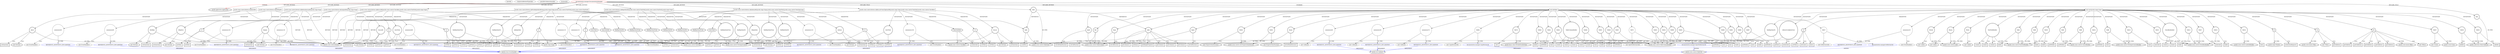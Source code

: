 digraph {
baseInfo[graphId=3242,category="extension_graph",isAnonymous=false,possibleRelation=true]
frameworkRelatedTypesInfo[0="javafx.application.Application"]
possibleCollaborationsInfo[0="3242~CLIENT_METHOD_DECLARATION-INSTANTIATION-~javafx.application.Application ~javafx.event.EventHandler ~false~true",1="3242~CLIENT_METHOD_DECLARATION-INSTANTIATION-~javafx.application.Application ~javafx.scene.control.TableCell ~false~false",2="3242~CLIENT_METHOD_DECLARATION-INSTANTIATION-~javafx.application.Application ~javafx.util.Callback ~false~true",3="3242~OVERRIDING_METHOD_DECLARATION-INSTANTIATION-~javafx.application.Application ~javafx.event.EventHandler ~false~true"]
locationInfo[projectName="jalbertcruz-Documentation-manager",filePath="/jalbertcruz-Documentation-manager/Documentation-manager-master/src/documentation/manager/DocumentationManager.java",contextSignature="DocumentationManager",graphId="3242"]
0[label="documentation.manager.DocumentationManager",vertexType="ROOT_CLIENT_CLASS_DECLARATION",isFrameworkType=false,color=red]
1[label="javafx.application.Application",vertexType="FRAMEWORK_CLASS_TYPE",isFrameworkType=true,peripheries=2]
2[label="data",vertexType="FIELD_DECLARATION",isFrameworkType=true,peripheries=2,shape=circle]
3[label="javafx.collections.ObservableList",vertexType="FRAMEWORK_INTERFACE_TYPE",isFrameworkType=true,peripheries=2]
4[label="table",vertexType="FIELD_DECLARATION",isFrameworkType=true,peripheries=2,shape=circle]
5[label="javafx.scene.control.TableView",vertexType="FRAMEWORK_CLASS_TYPE",isFrameworkType=true,peripheries=2]
6[label="void start(javafx.stage.Stage)",vertexType="OVERRIDING_METHOD_DECLARATION",isFrameworkType=false,shape=box]
7[label="st",vertexType="PARAMETER_DECLARATION",isFrameworkType=true,peripheries=2]
8[label="javafx.stage.Stage",vertexType="FRAMEWORK_CLASS_TYPE",isFrameworkType=true,peripheries=2]
10[label="setTitle()",vertexType="INSIDE_CALL",isFrameworkType=true,peripheries=2,shape=box]
12[label="lDesde",vertexType="VARIABLE_EXPRESION",isFrameworkType=true,peripheries=2,shape=circle]
13[label="javafx.scene.control.Label",vertexType="FRAMEWORK_CLASS_TYPE",isFrameworkType=true,peripheries=2]
11[label="new Label()",vertexType="CONSTRUCTOR_CALL",isFrameworkType=true,peripheries=2]
15[label="lHasta",vertexType="VARIABLE_EXPRESION",isFrameworkType=true,peripheries=2,shape=circle]
14[label="new Label()",vertexType="CONSTRUCTOR_CALL",isFrameworkType=true,peripheries=2]
18[label="lTexto",vertexType="VARIABLE_EXPRESION",isFrameworkType=true,peripheries=2,shape=circle]
17[label="new Label()",vertexType="CONSTRUCTOR_CALL",isFrameworkType=true,peripheries=2]
20[label="VAR4",vertexType="VARIABLE_EXPRESION",isFrameworkType=true,peripheries=2,shape=circle]
22[label="javafx.scene.control.TextFieldBuilder",vertexType="FRAMEWORK_CLASS_TYPE",isFrameworkType=true,peripheries=2]
21[label="build()",vertexType="INSIDE_CALL",isFrameworkType=true,peripheries=2,shape=box]
23[label="VAR5",vertexType="VARIABLE_EXPRESION",isFrameworkType=true,peripheries=2,shape=circle]
25[label="javafx.scene.control.ControlBuilder",vertexType="FRAMEWORK_CLASS_TYPE",isFrameworkType=true,peripheries=2]
24[label="prefWidth()",vertexType="INSIDE_CALL",isFrameworkType=true,peripheries=2,shape=box]
26[label="VAR6",vertexType="VARIABLE_EXPRESION",isFrameworkType=true,peripheries=2,shape=circle]
28[label="javafx.scene.control.TextInputControlBuilder",vertexType="FRAMEWORK_CLASS_TYPE",isFrameworkType=true,peripheries=2]
27[label="text()",vertexType="INSIDE_CALL",isFrameworkType=true,peripheries=2,shape=box]
29[label="TextFieldBuilder",vertexType="VARIABLE_EXPRESION",isFrameworkType=true,peripheries=2,shape=circle]
30[label="create()",vertexType="INSIDE_CALL",isFrameworkType=true,peripheries=2,shape=box]
32[label="VAR8",vertexType="VARIABLE_EXPRESION",isFrameworkType=true,peripheries=2,shape=circle]
33[label="build()",vertexType="INSIDE_CALL",isFrameworkType=true,peripheries=2,shape=box]
35[label="VAR9",vertexType="VARIABLE_EXPRESION",isFrameworkType=true,peripheries=2,shape=circle]
36[label="prefWidth()",vertexType="INSIDE_CALL",isFrameworkType=true,peripheries=2,shape=box]
38[label="VAR10",vertexType="VARIABLE_EXPRESION",isFrameworkType=true,peripheries=2,shape=circle]
39[label="text()",vertexType="INSIDE_CALL",isFrameworkType=true,peripheries=2,shape=box]
42[label="create()",vertexType="INSIDE_CALL",isFrameworkType=true,peripheries=2,shape=box]
43[label="VAR12",vertexType="VARIABLE_EXPRESION",isFrameworkType=true,peripheries=2,shape=circle]
45[label="javafx.scene.control.CheckBoxBuilder",vertexType="FRAMEWORK_CLASS_TYPE",isFrameworkType=true,peripheries=2]
44[label="build()",vertexType="INSIDE_CALL",isFrameworkType=true,peripheries=2,shape=box]
46[label="VAR13",vertexType="VARIABLE_EXPRESION",isFrameworkType=true,peripheries=2,shape=circle]
47[label="selected()",vertexType="INSIDE_CALL",isFrameworkType=true,peripheries=2,shape=box]
49[label="VAR14",vertexType="VARIABLE_EXPRESION",isFrameworkType=true,peripheries=2,shape=circle]
51[label="javafx.scene.control.LabeledBuilder",vertexType="FRAMEWORK_CLASS_TYPE",isFrameworkType=true,peripheries=2]
50[label="text()",vertexType="INSIDE_CALL",isFrameworkType=true,peripheries=2,shape=box]
52[label="CheckBoxBuilder",vertexType="VARIABLE_EXPRESION",isFrameworkType=true,peripheries=2,shape=circle]
53[label="create()",vertexType="INSIDE_CALL",isFrameworkType=true,peripheries=2,shape=box]
55[label="VAR16",vertexType="VARIABLE_EXPRESION",isFrameworkType=true,peripheries=2,shape=circle]
56[label="build()",vertexType="INSIDE_CALL",isFrameworkType=true,peripheries=2,shape=box]
58[label="VAR17",vertexType="VARIABLE_EXPRESION",isFrameworkType=true,peripheries=2,shape=circle]
59[label="selected()",vertexType="INSIDE_CALL",isFrameworkType=true,peripheries=2,shape=box]
62[label="create()",vertexType="INSIDE_CALL",isFrameworkType=true,peripheries=2,shape=box]
63[label="st",vertexType="VARIABLE_EXPRESION",isFrameworkType=true,peripheries=2,shape=circle]
65[label="javafx.stage.Window",vertexType="FRAMEWORK_CLASS_TYPE",isFrameworkType=true,peripheries=2]
64[label="setOnCloseRequest()",vertexType="INSIDE_CALL",isFrameworkType=true,peripheries=2,shape=box]
67[label="anonymous20",vertexType="VARIABLE_EXPRESION",isFrameworkType=false,shape=circle]
68[label="REFERENCE_ANONYMOUS_DECLARATION",vertexType="REFERENCE_ANONYMOUS_DECLARATION",isFrameworkType=false,color=blue]
69[label="javafx.event.EventHandler",vertexType="FRAMEWORK_INTERFACE_TYPE",isFrameworkType=true,peripheries=2]
66[label="new EventHandler()",vertexType="CONSTRUCTOR_CALL",isFrameworkType=false]
70[label="chBsaveConfigOnClose",vertexType="VARIABLE_EXPRESION",isFrameworkType=true,peripheries=2,shape=circle]
72[label="javafx.scene.control.CheckBox",vertexType="FRAMEWORK_CLASS_TYPE",isFrameworkType=true,peripheries=2]
71[label="isSelected()",vertexType="INSIDE_CALL",isFrameworkType=true,peripheries=2,shape=box]
73[label="findRepValueTo",vertexType="VARIABLE_EXPRESION",isFrameworkType=true,peripheries=2,shape=circle]
75[label="javafx.scene.control.TextInputControl",vertexType="FRAMEWORK_CLASS_TYPE",isFrameworkType=true,peripheries=2]
74[label="getText()",vertexType="INSIDE_CALL",isFrameworkType=true,peripheries=2,shape=box]
76[label="VAR23",vertexType="VARIABLE_EXPRESION",isFrameworkType=true,peripheries=2,shape=circle]
77[label="build()",vertexType="INSIDE_CALL",isFrameworkType=true,peripheries=2,shape=box]
79[label="VAR24",vertexType="VARIABLE_EXPRESION",isFrameworkType=true,peripheries=2,shape=circle]
80[label="prefWidth()",vertexType="INSIDE_CALL",isFrameworkType=true,peripheries=2,shape=box]
83[label="create()",vertexType="INSIDE_CALL",isFrameworkType=true,peripheries=2,shape=box]
85[label="vb",vertexType="VARIABLE_EXPRESION",isFrameworkType=true,peripheries=2,shape=circle]
86[label="javafx.scene.layout.VBox",vertexType="FRAMEWORK_CLASS_TYPE",isFrameworkType=true,peripheries=2]
84[label="new VBox()",vertexType="CONSTRUCTOR_CALL",isFrameworkType=true,peripheries=2]
88[label="hb",vertexType="VARIABLE_EXPRESION",isFrameworkType=true,peripheries=2,shape=circle]
89[label="javafx.scene.layout.HBox",vertexType="FRAMEWORK_CLASS_TYPE",isFrameworkType=true,peripheries=2]
87[label="new HBox()",vertexType="CONSTRUCTOR_CALL",isFrameworkType=true,peripheries=2]
90[label="VAR28",vertexType="VARIABLE_EXPRESION",isFrameworkType=true,peripheries=2,shape=circle]
91[label="addAll()",vertexType="INSIDE_CALL",isFrameworkType=true,peripheries=2,shape=box]
94[label="getChildren()",vertexType="INSIDE_CALL",isFrameworkType=true,peripheries=2,shape=box]
96[label="getChildren()",vertexType="INSIDE_CALL",isFrameworkType=true,peripheries=2,shape=box]
98[label="getChildren()",vertexType="INSIDE_CALL",isFrameworkType=true,peripheries=2,shape=box]
100[label="getChildren()",vertexType="INSIDE_CALL",isFrameworkType=true,peripheries=2,shape=box]
102[label="getChildren()",vertexType="INSIDE_CALL",isFrameworkType=true,peripheries=2,shape=box]
103[label="VAR34",vertexType="VARIABLE_EXPRESION",isFrameworkType=true,peripheries=2,shape=circle]
104[label="addAll()",vertexType="INSIDE_CALL",isFrameworkType=true,peripheries=2,shape=box]
107[label="getChildren()",vertexType="INSIDE_CALL",isFrameworkType=true,peripheries=2,shape=box]
109[label="setScene()",vertexType="INSIDE_CALL",isFrameworkType=true,peripheries=2,shape=box]
111[label="VAR37",vertexType="VARIABLE_EXPRESION",isFrameworkType=true,peripheries=2,shape=circle]
112[label="javafx.scene.Scene",vertexType="FRAMEWORK_CLASS_TYPE",isFrameworkType=true,peripheries=2]
110[label="new Scene()",vertexType="CONSTRUCTOR_CALL",isFrameworkType=true,peripheries=2]
114[label="show()",vertexType="INSIDE_CALL",isFrameworkType=true,peripheries=2,shape=box]
120[label="void mkTable()",vertexType="CLIENT_METHOD_DECLARATION",isFrameworkType=false,shape=box]
121[label="VAR40",vertexType="VARIABLE_EXPRESION",isFrameworkType=true,peripheries=2,shape=circle]
123[label="javafx.scene.control.TableColumnBuilder",vertexType="FRAMEWORK_CLASS_TYPE",isFrameworkType=true,peripheries=2]
122[label="build()",vertexType="INSIDE_CALL",isFrameworkType=true,peripheries=2,shape=box]
124[label="VAR41",vertexType="VARIABLE_EXPRESION",isFrameworkType=true,peripheries=2,shape=circle]
125[label="prefWidth()",vertexType="INSIDE_CALL",isFrameworkType=true,peripheries=2,shape=box]
127[label="VAR42",vertexType="VARIABLE_EXPRESION",isFrameworkType=true,peripheries=2,shape=circle]
128[label="text()",vertexType="INSIDE_CALL",isFrameworkType=true,peripheries=2,shape=box]
130[label="TableColumnBuilder",vertexType="VARIABLE_EXPRESION",isFrameworkType=true,peripheries=2,shape=circle]
131[label="create()",vertexType="INSIDE_CALL",isFrameworkType=true,peripheries=2,shape=box]
133[label="fname",vertexType="VARIABLE_EXPRESION",isFrameworkType=true,peripheries=2,shape=circle]
135[label="javafx.scene.control.TableColumn",vertexType="FRAMEWORK_CLASS_TYPE",isFrameworkType=true,peripheries=2]
134[label="setCellValueFactory()",vertexType="INSIDE_CALL",isFrameworkType=true,peripheries=2,shape=box]
137[label="VAR45",vertexType="VARIABLE_EXPRESION",isFrameworkType=true,peripheries=2,shape=circle]
138[label="javafx.scene.control.cell.PropertyValueFactory",vertexType="FRAMEWORK_CLASS_TYPE",isFrameworkType=true,peripheries=2]
136[label="new PropertyValueFactory()",vertexType="CONSTRUCTOR_CALL",isFrameworkType=true,peripheries=2]
139[label="VAR46",vertexType="VARIABLE_EXPRESION",isFrameworkType=true,peripheries=2,shape=circle]
140[label="build()",vertexType="INSIDE_CALL",isFrameworkType=true,peripheries=2,shape=box]
142[label="VAR47",vertexType="VARIABLE_EXPRESION",isFrameworkType=true,peripheries=2,shape=circle]
143[label="prefWidth()",vertexType="INSIDE_CALL",isFrameworkType=true,peripheries=2,shape=box]
145[label="VAR48",vertexType="VARIABLE_EXPRESION",isFrameworkType=true,peripheries=2,shape=circle]
146[label="text()",vertexType="INSIDE_CALL",isFrameworkType=true,peripheries=2,shape=box]
149[label="create()",vertexType="INSIDE_CALL",isFrameworkType=true,peripheries=2,shape=box]
150[label="fpath",vertexType="VARIABLE_EXPRESION",isFrameworkType=true,peripheries=2,shape=circle]
151[label="setCellValueFactory()",vertexType="INSIDE_CALL",isFrameworkType=true,peripheries=2,shape=box]
154[label="VAR51",vertexType="VARIABLE_EXPRESION",isFrameworkType=true,peripheries=2,shape=circle]
153[label="new PropertyValueFactory()",vertexType="CONSTRUCTOR_CALL",isFrameworkType=true,peripheries=2]
156[label="VAR52",vertexType="VARIABLE_EXPRESION",isFrameworkType=true,peripheries=2,shape=circle]
157[label="build()",vertexType="INSIDE_CALL",isFrameworkType=true,peripheries=2,shape=box]
159[label="VAR53",vertexType="VARIABLE_EXPRESION",isFrameworkType=true,peripheries=2,shape=circle]
160[label="prefWidth()",vertexType="INSIDE_CALL",isFrameworkType=true,peripheries=2,shape=box]
162[label="VAR54",vertexType="VARIABLE_EXPRESION",isFrameworkType=true,peripheries=2,shape=circle]
163[label="text()",vertexType="INSIDE_CALL",isFrameworkType=true,peripheries=2,shape=box]
166[label="create()",vertexType="INSIDE_CALL",isFrameworkType=true,peripheries=2,shape=box]
168[label="anonymous56",vertexType="VARIABLE_EXPRESION",isFrameworkType=false,shape=circle]
169[label="REFERENCE_ANONYMOUS_DECLARATION",vertexType="REFERENCE_ANONYMOUS_DECLARATION",isFrameworkType=false,color=blue]
170[label="javafx.util.Callback",vertexType="FRAMEWORK_INTERFACE_TYPE",isFrameworkType=true,peripheries=2]
167[label="new Callback()",vertexType="CONSTRUCTOR_CALL",isFrameworkType=false]
172[label="VAR57",vertexType="VARIABLE_EXPRESION",isFrameworkType=false,shape=circle]
173[label="documentation.manager.DelButtonCell",vertexType="REFERENCE_CLIENT_CLASS_DECLARATION",isFrameworkType=false,color=blue]
174[label="javafx.scene.control.TableCell",vertexType="FRAMEWORK_CLASS_TYPE",isFrameworkType=true,peripheries=2]
171[label="new DelButtonCell()",vertexType="CONSTRUCTOR_CALL",isFrameworkType=false]
175[label="fdel",vertexType="VARIABLE_EXPRESION",isFrameworkType=true,peripheries=2,shape=circle]
176[label="setCellFactory()",vertexType="INSIDE_CALL",isFrameworkType=true,peripheries=2,shape=box]
178[label="VAR59",vertexType="VARIABLE_EXPRESION",isFrameworkType=true,peripheries=2,shape=circle]
179[label="build()",vertexType="INSIDE_CALL",isFrameworkType=true,peripheries=2,shape=box]
181[label="VAR60",vertexType="VARIABLE_EXPRESION",isFrameworkType=true,peripheries=2,shape=circle]
182[label="prefWidth()",vertexType="INSIDE_CALL",isFrameworkType=true,peripheries=2,shape=box]
184[label="VAR61",vertexType="VARIABLE_EXPRESION",isFrameworkType=true,peripheries=2,shape=circle]
185[label="text()",vertexType="INSIDE_CALL",isFrameworkType=true,peripheries=2,shape=box]
188[label="create()",vertexType="INSIDE_CALL",isFrameworkType=true,peripheries=2,shape=box]
190[label="anonymous63",vertexType="VARIABLE_EXPRESION",isFrameworkType=false,shape=circle]
191[label="REFERENCE_ANONYMOUS_DECLARATION",vertexType="REFERENCE_ANONYMOUS_DECLARATION",isFrameworkType=false,color=blue]
189[label="new Callback()",vertexType="CONSTRUCTOR_CALL",isFrameworkType=false]
194[label="VAR64",vertexType="VARIABLE_EXPRESION",isFrameworkType=false,shape=circle]
195[label="documentation.manager.CopyButtonCell",vertexType="REFERENCE_CLIENT_CLASS_DECLARATION",isFrameworkType=false,color=blue]
193[label="new CopyButtonCell()",vertexType="CONSTRUCTOR_CALL",isFrameworkType=false]
197[label="fcopy",vertexType="VARIABLE_EXPRESION",isFrameworkType=true,peripheries=2,shape=circle]
198[label="setCellFactory()",vertexType="INSIDE_CALL",isFrameworkType=true,peripheries=2,shape=box]
200[label="VAR66",vertexType="VARIABLE_EXPRESION",isFrameworkType=true,peripheries=2,shape=circle]
201[label="build()",vertexType="INSIDE_CALL",isFrameworkType=true,peripheries=2,shape=box]
203[label="VAR67",vertexType="VARIABLE_EXPRESION",isFrameworkType=true,peripheries=2,shape=circle]
204[label="prefWidth()",vertexType="INSIDE_CALL",isFrameworkType=true,peripheries=2,shape=box]
206[label="VAR68",vertexType="VARIABLE_EXPRESION",isFrameworkType=true,peripheries=2,shape=circle]
207[label="text()",vertexType="INSIDE_CALL",isFrameworkType=true,peripheries=2,shape=box]
210[label="create()",vertexType="INSIDE_CALL",isFrameworkType=true,peripheries=2,shape=box]
212[label="anonymous70",vertexType="VARIABLE_EXPRESION",isFrameworkType=false,shape=circle]
213[label="REFERENCE_ANONYMOUS_DECLARATION",vertexType="REFERENCE_ANONYMOUS_DECLARATION",isFrameworkType=false,color=blue]
211[label="new Callback()",vertexType="CONSTRUCTOR_CALL",isFrameworkType=false]
216[label="VAR71",vertexType="VARIABLE_EXPRESION",isFrameworkType=false,shape=circle]
217[label="documentation.manager.OpenFileButtonCell",vertexType="REFERENCE_CLIENT_CLASS_DECLARATION",isFrameworkType=false,color=blue]
215[label="new OpenFileButtonCell()",vertexType="CONSTRUCTOR_CALL",isFrameworkType=false]
219[label="fopen",vertexType="VARIABLE_EXPRESION",isFrameworkType=true,peripheries=2,shape=circle]
220[label="setCellFactory()",vertexType="INSIDE_CALL",isFrameworkType=true,peripheries=2,shape=box]
222[label="table",vertexType="VARIABLE_EXPRESION",isFrameworkType=true,peripheries=2,shape=circle]
223[label="setItems()",vertexType="INSIDE_CALL",isFrameworkType=true,peripheries=2,shape=box]
225[label="VAR74",vertexType="VARIABLE_EXPRESION",isFrameworkType=true,peripheries=2,shape=circle]
227[label="javafx.beans.value.WritableDoubleValue",vertexType="FRAMEWORK_INTERFACE_TYPE",isFrameworkType=true,peripheries=2]
226[label="set()",vertexType="INSIDE_CALL",isFrameworkType=true,peripheries=2,shape=box]
229[label="prefHeightProperty()",vertexType="INSIDE_CALL",isFrameworkType=true,peripheries=2,shape=box]
231[label="getColumns()",vertexType="INSIDE_CALL",isFrameworkType=true,peripheries=2,shape=box]
233[label="getColumns()",vertexType="INSIDE_CALL",isFrameworkType=true,peripheries=2,shape=box]
235[label="getColumns()",vertexType="INSIDE_CALL",isFrameworkType=true,peripheries=2,shape=box]
237[label="getColumns()",vertexType="INSIDE_CALL",isFrameworkType=true,peripheries=2,shape=box]
265[label="javafx.scene.control.Button mkAboutBt()",vertexType="CLIENT_METHOD_DECLARATION",isFrameworkType=false,shape=box]
266[label="javafx.scene.control.Button",vertexType="FRAMEWORK_CLASS_TYPE",isFrameworkType=true,peripheries=2]
268[label="about",vertexType="VARIABLE_EXPRESION",isFrameworkType=true,peripheries=2,shape=circle]
267[label="new Button()",vertexType="CONSTRUCTOR_CALL",isFrameworkType=true,peripheries=2]
271[label="setOnAction()",vertexType="INSIDE_CALL",isFrameworkType=true,peripheries=2,shape=box]
273[label="anonymous92",vertexType="VARIABLE_EXPRESION",isFrameworkType=false,shape=circle]
274[label="REFERENCE_ANONYMOUS_DECLARATION",vertexType="REFERENCE_ANONYMOUS_DECLARATION",isFrameworkType=false,color=blue]
272[label="new EventHandler()",vertexType="CONSTRUCTOR_CALL",isFrameworkType=false]
276[label="javafx.scene.control.Button mkDelRepBt()",vertexType="CLIENT_METHOD_DECLARATION",isFrameworkType=false,shape=box]
279[label="bDelRep",vertexType="VARIABLE_EXPRESION",isFrameworkType=true,peripheries=2,shape=circle]
278[label="new Button()",vertexType="CONSTRUCTOR_CALL",isFrameworkType=true,peripheries=2]
282[label="setOnAction()",vertexType="INSIDE_CALL",isFrameworkType=true,peripheries=2,shape=box]
284[label="anonymous95",vertexType="VARIABLE_EXPRESION",isFrameworkType=false,shape=circle]
285[label="REFERENCE_ANONYMOUS_DECLARATION",vertexType="REFERENCE_ANONYMOUS_DECLARATION",isFrameworkType=false,color=blue]
283[label="new EventHandler()",vertexType="CONSTRUCTOR_CALL",isFrameworkType=false]
287[label="javafx.scene.control.Button mkBuscarBt(javafx.scene.control.CheckBox,javafx.scene.control.TextField,javafx.stage.Stage)",vertexType="CLIENT_METHOD_DECLARATION",isFrameworkType=false,shape=box]
289[label="searchInPath",vertexType="PARAMETER_DECLARATION",isFrameworkType=true,peripheries=2]
291[label="text2Find",vertexType="PARAMETER_DECLARATION",isFrameworkType=true,peripheries=2]
292[label="javafx.scene.control.TextField",vertexType="FRAMEWORK_CLASS_TYPE",isFrameworkType=true,peripheries=2]
293[label="st",vertexType="PARAMETER_DECLARATION",isFrameworkType=true,peripheries=2]
296[label="buscarBt",vertexType="VARIABLE_EXPRESION",isFrameworkType=true,peripheries=2,shape=circle]
295[label="new Button()",vertexType="CONSTRUCTOR_CALL",isFrameworkType=true,peripheries=2]
299[label="setOnAction()",vertexType="INSIDE_CALL",isFrameworkType=true,peripheries=2,shape=box]
301[label="anonymous98",vertexType="VARIABLE_EXPRESION",isFrameworkType=false,shape=circle]
302[label="REFERENCE_ANONYMOUS_DECLARATION",vertexType="REFERENCE_ANONYMOUS_DECLARATION",isFrameworkType=false,color=blue]
300[label="new EventHandler()",vertexType="CONSTRUCTOR_CALL",isFrameworkType=false]
305[label="isSelected()",vertexType="INSIDE_CALL",isFrameworkType=true,peripheries=2,shape=box]
306[label="text2Find",vertexType="VARIABLE_EXPRESION",isFrameworkType=true,peripheries=2,shape=circle]
307[label="getText()",vertexType="INSIDE_CALL",isFrameworkType=true,peripheries=2,shape=box]
310[label="getText()",vertexType="INSIDE_CALL",isFrameworkType=true,peripheries=2,shape=box]
312[label="setTitle()",vertexType="INSIDE_CALL",isFrameworkType=true,peripheries=2,shape=box]
313[label="javafx.scene.control.Button mkRedundanciasBt(javafx.stage.Stage)",vertexType="CLIENT_METHOD_DECLARATION",isFrameworkType=false,shape=box]
315[label="st",vertexType="PARAMETER_DECLARATION",isFrameworkType=true,peripheries=2]
318[label="bRepEsts",vertexType="VARIABLE_EXPRESION",isFrameworkType=true,peripheries=2,shape=circle]
317[label="new Button()",vertexType="CONSTRUCTOR_CALL",isFrameworkType=true,peripheries=2]
321[label="setOnAction()",vertexType="INSIDE_CALL",isFrameworkType=true,peripheries=2,shape=box]
323[label="anonymous105",vertexType="VARIABLE_EXPRESION",isFrameworkType=false,shape=circle]
324[label="REFERENCE_ANONYMOUS_DECLARATION",vertexType="REFERENCE_ANONYMOUS_DECLARATION",isFrameworkType=false,color=blue]
322[label="new EventHandler()",vertexType="CONSTRUCTOR_CALL",isFrameworkType=false]
327[label="setTitle()",vertexType="INSIDE_CALL",isFrameworkType=true,peripheries=2,shape=box]
329[label="setTitle()",vertexType="INSIDE_CALL",isFrameworkType=true,peripheries=2,shape=box]
330[label="javafx.scene.control.Button mkProxRepetidosBt(long,javafx.stage.Stage,javafx.scene.control.TextField,javafx.scene.control.TextField)",vertexType="CLIENT_METHOD_DECLARATION",isFrameworkType=false,shape=box]
332[label="st",vertexType="PARAMETER_DECLARATION",isFrameworkType=true,peripheries=2]
334[label="findRepValueFrom",vertexType="PARAMETER_DECLARATION",isFrameworkType=true,peripheries=2]
336[label="findRepValueTo",vertexType="PARAMETER_DECLARATION",isFrameworkType=true,peripheries=2]
339[label="bpRepetidos",vertexType="VARIABLE_EXPRESION",isFrameworkType=true,peripheries=2,shape=circle]
338[label="new Button()",vertexType="CONSTRUCTOR_CALL",isFrameworkType=true,peripheries=2]
342[label="setOnAction()",vertexType="INSIDE_CALL",isFrameworkType=true,peripheries=2,shape=box]
344[label="anonymous110",vertexType="VARIABLE_EXPRESION",isFrameworkType=false,shape=circle]
345[label="REFERENCE_ANONYMOUS_DECLARATION",vertexType="REFERENCE_ANONYMOUS_DECLARATION",isFrameworkType=false,color=blue]
343[label="new EventHandler()",vertexType="CONSTRUCTOR_CALL",isFrameworkType=false]
348[label="setTitle()",vertexType="INSIDE_CALL",isFrameworkType=true,peripheries=2,shape=box]
349[label="findRepValueFrom",vertexType="VARIABLE_EXPRESION",isFrameworkType=true,peripheries=2,shape=circle]
350[label="setText()",vertexType="INSIDE_CALL",isFrameworkType=true,peripheries=2,shape=box]
353[label="getText()",vertexType="INSIDE_CALL",isFrameworkType=true,peripheries=2,shape=box]
354[label="findRepValueTo",vertexType="VARIABLE_EXPRESION",isFrameworkType=true,peripheries=2,shape=circle]
355[label="setText()",vertexType="INSIDE_CALL",isFrameworkType=true,peripheries=2,shape=box]
358[label="getText()",vertexType="INSIDE_CALL",isFrameworkType=true,peripheries=2,shape=box]
360[label="getText()",vertexType="INSIDE_CALL",isFrameworkType=true,peripheries=2,shape=box]
362[label="getText()",vertexType="INSIDE_CALL",isFrameworkType=true,peripheries=2,shape=box]
364[label="setTitle()",vertexType="INSIDE_CALL",isFrameworkType=true,peripheries=2,shape=box]
365[label="table",vertexType="VARIABLE_EXPRESION",isFrameworkType=true,peripheries=2,shape=circle]
366[label="scrollTo()",vertexType="INSIDE_CALL",isFrameworkType=true,peripheries=2,shape=box]
368[label="javafx.scene.control.Button mkRepetidosBt(javafx.scene.control.TextField,javafx.scene.control.TextField,javafx.stage.Stage)",vertexType="CLIENT_METHOD_DECLARATION",isFrameworkType=false,shape=box]
370[label="findRepValueFrom",vertexType="PARAMETER_DECLARATION",isFrameworkType=true,peripheries=2]
372[label="findRepValueTo",vertexType="PARAMETER_DECLARATION",isFrameworkType=true,peripheries=2]
374[label="st",vertexType="PARAMETER_DECLARATION",isFrameworkType=true,peripheries=2]
377[label="bRepetidos",vertexType="VARIABLE_EXPRESION",isFrameworkType=true,peripheries=2,shape=circle]
376[label="new Button()",vertexType="CONSTRUCTOR_CALL",isFrameworkType=true,peripheries=2]
380[label="setOnAction()",vertexType="INSIDE_CALL",isFrameworkType=true,peripheries=2,shape=box]
382[label="anonymous122",vertexType="VARIABLE_EXPRESION",isFrameworkType=false,shape=circle]
383[label="REFERENCE_ANONYMOUS_DECLARATION",vertexType="REFERENCE_ANONYMOUS_DECLARATION",isFrameworkType=false,color=blue]
381[label="new EventHandler()",vertexType="CONSTRUCTOR_CALL",isFrameworkType=false]
385[label="findRepValueFrom",vertexType="VARIABLE_EXPRESION",isFrameworkType=true,peripheries=2,shape=circle]
386[label="getText()",vertexType="INSIDE_CALL",isFrameworkType=true,peripheries=2,shape=box]
388[label="findRepValueTo",vertexType="VARIABLE_EXPRESION",isFrameworkType=true,peripheries=2,shape=circle]
389[label="getText()",vertexType="INSIDE_CALL",isFrameworkType=true,peripheries=2,shape=box]
392[label="setTitle()",vertexType="INSIDE_CALL",isFrameworkType=true,peripheries=2,shape=box]
393[label="javafx.scene.control.Button mkLimpiarBt(javafx.stage.Stage)",vertexType="CLIENT_METHOD_DECLARATION",isFrameworkType=false,shape=box]
395[label="st",vertexType="PARAMETER_DECLARATION",isFrameworkType=true,peripheries=2]
398[label="limpiar",vertexType="VARIABLE_EXPRESION",isFrameworkType=true,peripheries=2,shape=circle]
397[label="new Button()",vertexType="CONSTRUCTOR_CALL",isFrameworkType=true,peripheries=2]
401[label="setOnAction()",vertexType="INSIDE_CALL",isFrameworkType=true,peripheries=2,shape=box]
403[label="anonymous128",vertexType="VARIABLE_EXPRESION",isFrameworkType=false,shape=circle]
404[label="REFERENCE_ANONYMOUS_DECLARATION",vertexType="REFERENCE_ANONYMOUS_DECLARATION",isFrameworkType=false,color=blue]
402[label="new EventHandler()",vertexType="CONSTRUCTOR_CALL",isFrameworkType=false]
407[label="setTitle()",vertexType="INSIDE_CALL",isFrameworkType=true,peripheries=2,shape=box]
408[label="javafx.scene.control.Button mkIndexarBt(javafx.stage.Stage,javafx.scene.control.TextField,javafx.scene.control.TextField,long)",vertexType="CLIENT_METHOD_DECLARATION",isFrameworkType=false,shape=box]
410[label="st",vertexType="PARAMETER_DECLARATION",isFrameworkType=true,peripheries=2]
412[label="findRepValueFrom",vertexType="PARAMETER_DECLARATION",isFrameworkType=true,peripheries=2]
414[label="findRepValueTo",vertexType="PARAMETER_DECLARATION",isFrameworkType=true,peripheries=2]
417[label="indexar",vertexType="VARIABLE_EXPRESION",isFrameworkType=true,peripheries=2,shape=circle]
416[label="new Button()",vertexType="CONSTRUCTOR_CALL",isFrameworkType=true,peripheries=2]
420[label="setOnAction()",vertexType="INSIDE_CALL",isFrameworkType=true,peripheries=2,shape=box]
422[label="anonymous132",vertexType="VARIABLE_EXPRESION",isFrameworkType=false,shape=circle]
423[label="REFERENCE_ANONYMOUS_DECLARATION",vertexType="REFERENCE_ANONYMOUS_DECLARATION",isFrameworkType=false,color=blue]
421[label="new EventHandler()",vertexType="CONSTRUCTOR_CALL",isFrameworkType=false]
426[label="setTitle()",vertexType="INSIDE_CALL",isFrameworkType=true,peripheries=2,shape=box]
428[label="setTitle()",vertexType="INSIDE_CALL",isFrameworkType=true,peripheries=2,shape=box]
429[label="findRepValueFrom",vertexType="VARIABLE_EXPRESION",isFrameworkType=true,peripheries=2,shape=circle]
430[label="setText()",vertexType="INSIDE_CALL",isFrameworkType=true,peripheries=2,shape=box]
432[label="findRepValueTo",vertexType="VARIABLE_EXPRESION",isFrameworkType=true,peripheries=2,shape=circle]
433[label="setText()",vertexType="INSIDE_CALL",isFrameworkType=true,peripheries=2,shape=box]
435[label="javafx.scene.control.Button mkBuscarFromClipboardBt(javafx.stage.Stage,javafx.scene.control.TextField,javafx.scene.control.CheckBox)",vertexType="CLIENT_METHOD_DECLARATION",isFrameworkType=false,shape=box]
437[label="st",vertexType="PARAMETER_DECLARATION",isFrameworkType=true,peripheries=2]
439[label="text2Find",vertexType="PARAMETER_DECLARATION",isFrameworkType=true,peripheries=2]
441[label="searchInPath",vertexType="PARAMETER_DECLARATION",isFrameworkType=true,peripheries=2]
444[label="buscar",vertexType="VARIABLE_EXPRESION",isFrameworkType=true,peripheries=2,shape=circle]
443[label="new Button()",vertexType="CONSTRUCTOR_CALL",isFrameworkType=true,peripheries=2]
447[label="setOnAction()",vertexType="INSIDE_CALL",isFrameworkType=true,peripheries=2,shape=box]
449[label="anonymous139",vertexType="VARIABLE_EXPRESION",isFrameworkType=false,shape=circle]
450[label="REFERENCE_ANONYMOUS_DECLARATION",vertexType="REFERENCE_ANONYMOUS_DECLARATION",isFrameworkType=false,color=blue]
448[label="new EventHandler()",vertexType="CONSTRUCTOR_CALL",isFrameworkType=false]
453[label="setTitle()",vertexType="INSIDE_CALL",isFrameworkType=true,peripheries=2,shape=box]
454[label="text2Find",vertexType="VARIABLE_EXPRESION",isFrameworkType=true,peripheries=2,shape=circle]
455[label="setText()",vertexType="INSIDE_CALL",isFrameworkType=true,peripheries=2,shape=box]
458[label="isSelected()",vertexType="INSIDE_CALL",isFrameworkType=true,peripheries=2,shape=box]
460[label="setTitle()",vertexType="INSIDE_CALL",isFrameworkType=true,peripheries=2,shape=box]
0->1[label="EXTEND",color=red]
0->2[label="DECLARE_FIELD"]
2->3[label="OF_TYPE"]
0->4[label="DECLARE_FIELD"]
4->5[label="OF_TYPE"]
0->6[label="OVERRIDE"]
7->8[label="OF_TYPE"]
6->7[label="PARAMETER"]
7->10[label="CALL"]
6->12[label="INSTANTIATE"]
12->13[label="OF_TYPE"]
12->11[label="CALL"]
6->15[label="INSTANTIATE"]
15->13[label="OF_TYPE"]
15->14[label="CALL"]
6->18[label="INSTANTIATE"]
18->13[label="OF_TYPE"]
18->17[label="CALL"]
6->20[label="INSTANTIATE"]
20->22[label="OF_TYPE"]
20->21[label="CALL"]
6->23[label="INSTANTIATE"]
23->25[label="OF_TYPE"]
23->24[label="CALL"]
6->26[label="INSTANTIATE"]
26->28[label="OF_TYPE"]
26->27[label="CALL"]
6->29[label="INSTANTIATE"]
29->22[label="OF_TYPE"]
29->30[label="CALL"]
6->32[label="INSTANTIATE"]
32->22[label="OF_TYPE"]
32->33[label="CALL"]
6->35[label="INSTANTIATE"]
35->25[label="OF_TYPE"]
35->36[label="CALL"]
6->38[label="INSTANTIATE"]
38->28[label="OF_TYPE"]
38->39[label="CALL"]
29->42[label="CALL"]
6->43[label="INSTANTIATE"]
43->45[label="OF_TYPE"]
43->44[label="CALL"]
6->46[label="INSTANTIATE"]
46->45[label="OF_TYPE"]
46->47[label="CALL"]
6->49[label="INSTANTIATE"]
49->51[label="OF_TYPE"]
49->50[label="CALL"]
6->52[label="INSTANTIATE"]
52->45[label="OF_TYPE"]
52->53[label="CALL"]
6->55[label="INSTANTIATE"]
55->45[label="OF_TYPE"]
55->56[label="CALL"]
6->58[label="INSTANTIATE"]
58->45[label="OF_TYPE"]
58->59[label="CALL"]
52->62[label="CALL"]
6->63[label="INSTANTIATE"]
63->65[label="OF_TYPE"]
63->64[label="CALL"]
6->67[label="INSTANTIATE"]
68->69[label="IMPLEMENT",color=blue]
67->68[label="OF_TYPE"]
67->66[label="CALL"]
6->70[label="INSTANTIATE"]
70->72[label="OF_TYPE"]
70->71[label="CALL"]
6->73[label="INSTANTIATE"]
73->75[label="OF_TYPE"]
73->74[label="CALL"]
6->76[label="INSTANTIATE"]
76->22[label="OF_TYPE"]
76->77[label="CALL"]
6->79[label="INSTANTIATE"]
79->25[label="OF_TYPE"]
79->80[label="CALL"]
29->83[label="CALL"]
6->85[label="INSTANTIATE"]
85->86[label="OF_TYPE"]
85->84[label="CALL"]
6->88[label="INSTANTIATE"]
88->89[label="OF_TYPE"]
88->87[label="CALL"]
6->90[label="INSTANTIATE"]
90->3[label="OF_TYPE"]
90->91[label="CALL"]
88->94[label="CALL"]
88->96[label="CALL"]
88->98[label="CALL"]
88->100[label="CALL"]
88->102[label="CALL"]
6->103[label="INSTANTIATE"]
103->3[label="OF_TYPE"]
103->104[label="CALL"]
85->107[label="CALL"]
7->109[label="CALL"]
6->111[label="INSTANTIATE"]
111->112[label="OF_TYPE"]
111->110[label="CALL"]
7->114[label="CALL"]
0->120[label="DECLARE_METHOD"]
120->121[label="INSTANTIATE"]
121->123[label="OF_TYPE"]
121->122[label="CALL"]
120->124[label="INSTANTIATE"]
124->123[label="OF_TYPE"]
124->125[label="CALL"]
120->127[label="INSTANTIATE"]
127->123[label="OF_TYPE"]
127->128[label="CALL"]
120->130[label="INSTANTIATE"]
130->123[label="OF_TYPE"]
130->131[label="CALL"]
120->133[label="INSTANTIATE"]
133->135[label="OF_TYPE"]
133->134[label="CALL"]
120->137[label="INSTANTIATE"]
137->138[label="OF_TYPE"]
137->136[label="CALL"]
120->139[label="INSTANTIATE"]
139->123[label="OF_TYPE"]
139->140[label="CALL"]
120->142[label="INSTANTIATE"]
142->123[label="OF_TYPE"]
142->143[label="CALL"]
120->145[label="INSTANTIATE"]
145->123[label="OF_TYPE"]
145->146[label="CALL"]
130->149[label="CALL"]
120->150[label="INSTANTIATE"]
150->135[label="OF_TYPE"]
150->151[label="CALL"]
120->154[label="INSTANTIATE"]
154->138[label="OF_TYPE"]
154->153[label="CALL"]
120->156[label="INSTANTIATE"]
156->123[label="OF_TYPE"]
156->157[label="CALL"]
120->159[label="INSTANTIATE"]
159->123[label="OF_TYPE"]
159->160[label="CALL"]
120->162[label="INSTANTIATE"]
162->123[label="OF_TYPE"]
162->163[label="CALL"]
130->166[label="CALL"]
120->168[label="INSTANTIATE"]
169->170[label="IMPLEMENT",color=blue]
168->169[label="OF_TYPE"]
168->167[label="CALL"]
120->172[label="INSTANTIATE"]
173->174[label="EXTEND",color=blue]
172->173[label="OF_TYPE"]
172->171[label="CALL"]
120->175[label="INSTANTIATE"]
175->135[label="OF_TYPE"]
175->176[label="CALL"]
120->178[label="INSTANTIATE"]
178->123[label="OF_TYPE"]
178->179[label="CALL"]
120->181[label="INSTANTIATE"]
181->123[label="OF_TYPE"]
181->182[label="CALL"]
120->184[label="INSTANTIATE"]
184->123[label="OF_TYPE"]
184->185[label="CALL"]
130->188[label="CALL"]
120->190[label="INSTANTIATE"]
191->170[label="IMPLEMENT",color=blue]
190->191[label="OF_TYPE"]
190->189[label="CALL"]
120->194[label="INSTANTIATE"]
195->174[label="EXTEND",color=blue]
194->195[label="OF_TYPE"]
194->193[label="CALL"]
120->197[label="INSTANTIATE"]
197->135[label="OF_TYPE"]
197->198[label="CALL"]
120->200[label="INSTANTIATE"]
200->123[label="OF_TYPE"]
200->201[label="CALL"]
120->203[label="INSTANTIATE"]
203->123[label="OF_TYPE"]
203->204[label="CALL"]
120->206[label="INSTANTIATE"]
206->123[label="OF_TYPE"]
206->207[label="CALL"]
130->210[label="CALL"]
120->212[label="INSTANTIATE"]
213->170[label="IMPLEMENT",color=blue]
212->213[label="OF_TYPE"]
212->211[label="CALL"]
120->216[label="INSTANTIATE"]
217->174[label="EXTEND",color=blue]
216->217[label="OF_TYPE"]
216->215[label="CALL"]
120->219[label="INSTANTIATE"]
219->135[label="OF_TYPE"]
219->220[label="CALL"]
120->222[label="INSTANTIATE"]
4->222[label="REFERENCE"]
222->5[label="OF_TYPE"]
222->223[label="CALL"]
120->225[label="INSTANTIATE"]
225->227[label="OF_TYPE"]
225->226[label="CALL"]
222->229[label="CALL"]
222->231[label="CALL"]
222->233[label="CALL"]
222->235[label="CALL"]
222->237[label="CALL"]
0->265[label="DECLARE_METHOD"]
265->266[label="RETURN"]
265->268[label="INSTANTIATE"]
268->266[label="OF_TYPE"]
268->267[label="CALL"]
268->271[label="CALL"]
265->273[label="INSTANTIATE"]
274->69[label="IMPLEMENT",color=blue]
273->274[label="OF_TYPE"]
273->272[label="CALL"]
0->276[label="DECLARE_METHOD"]
276->266[label="RETURN"]
276->279[label="INSTANTIATE"]
279->266[label="OF_TYPE"]
279->278[label="CALL"]
279->282[label="CALL"]
276->284[label="INSTANTIATE"]
285->69[label="IMPLEMENT",color=blue]
284->285[label="OF_TYPE"]
284->283[label="CALL"]
0->287[label="DECLARE_METHOD"]
287->266[label="RETURN"]
289->72[label="OF_TYPE"]
287->289[label="PARAMETER"]
291->292[label="OF_TYPE"]
287->291[label="PARAMETER"]
293->8[label="OF_TYPE"]
287->293[label="PARAMETER"]
287->296[label="INSTANTIATE"]
296->266[label="OF_TYPE"]
296->295[label="CALL"]
296->299[label="CALL"]
287->301[label="INSTANTIATE"]
302->69[label="IMPLEMENT",color=blue]
301->302[label="OF_TYPE"]
301->300[label="CALL"]
289->305[label="CALL"]
287->306[label="INSTANTIATE"]
306->75[label="OF_TYPE"]
306->307[label="CALL"]
306->310[label="CALL"]
293->312[label="CALL"]
0->313[label="DECLARE_METHOD"]
313->266[label="RETURN"]
315->8[label="OF_TYPE"]
313->315[label="PARAMETER"]
313->318[label="INSTANTIATE"]
318->266[label="OF_TYPE"]
318->317[label="CALL"]
318->321[label="CALL"]
313->323[label="INSTANTIATE"]
324->69[label="IMPLEMENT",color=blue]
323->324[label="OF_TYPE"]
323->322[label="CALL"]
315->327[label="CALL"]
315->329[label="CALL"]
0->330[label="DECLARE_METHOD"]
330->266[label="RETURN"]
332->8[label="OF_TYPE"]
330->332[label="PARAMETER"]
334->292[label="OF_TYPE"]
330->334[label="PARAMETER"]
336->292[label="OF_TYPE"]
330->336[label="PARAMETER"]
330->339[label="INSTANTIATE"]
339->266[label="OF_TYPE"]
339->338[label="CALL"]
339->342[label="CALL"]
330->344[label="INSTANTIATE"]
345->69[label="IMPLEMENT",color=blue]
344->345[label="OF_TYPE"]
344->343[label="CALL"]
332->348[label="CALL"]
330->349[label="INSTANTIATE"]
349->75[label="OF_TYPE"]
349->350[label="CALL"]
349->353[label="CALL"]
330->354[label="INSTANTIATE"]
354->75[label="OF_TYPE"]
354->355[label="CALL"]
354->358[label="CALL"]
349->360[label="CALL"]
354->362[label="CALL"]
332->364[label="CALL"]
330->365[label="INSTANTIATE"]
4->365[label="REFERENCE"]
365->5[label="OF_TYPE"]
365->366[label="CALL"]
0->368[label="DECLARE_METHOD"]
368->266[label="RETURN"]
370->292[label="OF_TYPE"]
368->370[label="PARAMETER"]
372->292[label="OF_TYPE"]
368->372[label="PARAMETER"]
374->8[label="OF_TYPE"]
368->374[label="PARAMETER"]
368->377[label="INSTANTIATE"]
377->266[label="OF_TYPE"]
377->376[label="CALL"]
377->380[label="CALL"]
368->382[label="INSTANTIATE"]
383->69[label="IMPLEMENT",color=blue]
382->383[label="OF_TYPE"]
382->381[label="CALL"]
368->385[label="INSTANTIATE"]
385->75[label="OF_TYPE"]
385->386[label="CALL"]
368->388[label="INSTANTIATE"]
388->75[label="OF_TYPE"]
388->389[label="CALL"]
374->392[label="CALL"]
0->393[label="DECLARE_METHOD"]
393->266[label="RETURN"]
395->8[label="OF_TYPE"]
393->395[label="PARAMETER"]
393->398[label="INSTANTIATE"]
398->266[label="OF_TYPE"]
398->397[label="CALL"]
398->401[label="CALL"]
393->403[label="INSTANTIATE"]
404->69[label="IMPLEMENT",color=blue]
403->404[label="OF_TYPE"]
403->402[label="CALL"]
395->407[label="CALL"]
0->408[label="DECLARE_METHOD"]
408->266[label="RETURN"]
410->8[label="OF_TYPE"]
408->410[label="PARAMETER"]
412->292[label="OF_TYPE"]
408->412[label="PARAMETER"]
414->292[label="OF_TYPE"]
408->414[label="PARAMETER"]
408->417[label="INSTANTIATE"]
417->266[label="OF_TYPE"]
417->416[label="CALL"]
417->420[label="CALL"]
408->422[label="INSTANTIATE"]
423->69[label="IMPLEMENT",color=blue]
422->423[label="OF_TYPE"]
422->421[label="CALL"]
410->426[label="CALL"]
410->428[label="CALL"]
408->429[label="INSTANTIATE"]
429->75[label="OF_TYPE"]
429->430[label="CALL"]
408->432[label="INSTANTIATE"]
432->75[label="OF_TYPE"]
432->433[label="CALL"]
0->435[label="DECLARE_METHOD"]
435->266[label="RETURN"]
437->8[label="OF_TYPE"]
435->437[label="PARAMETER"]
439->292[label="OF_TYPE"]
435->439[label="PARAMETER"]
441->72[label="OF_TYPE"]
435->441[label="PARAMETER"]
435->444[label="INSTANTIATE"]
444->266[label="OF_TYPE"]
444->443[label="CALL"]
444->447[label="CALL"]
435->449[label="INSTANTIATE"]
450->69[label="IMPLEMENT",color=blue]
449->450[label="OF_TYPE"]
449->448[label="CALL"]
437->453[label="CALL"]
435->454[label="INSTANTIATE"]
454->75[label="OF_TYPE"]
454->455[label="CALL"]
441->458[label="CALL"]
437->460[label="CALL"]
}
